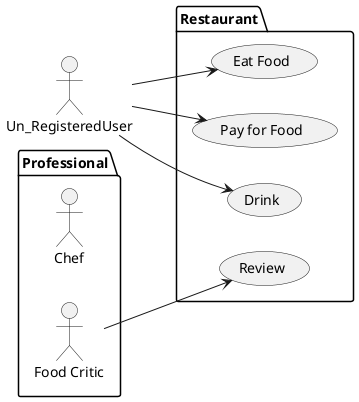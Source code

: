 @startuml
left to right direction
actor Un_RegisteredUser as g
package Professional {
  actor Chef as c
  actor "Food Critic" as fc
}
package Restaurant {
  usecase "Eat Food" as UC1
  usecase "Pay for Food" as UC2
  usecase "Drink" as UC3
  usecase "Review" as UC4
}


fc --> UC4
g --> UC1
g --> UC2
g --> UC3
@enduml
